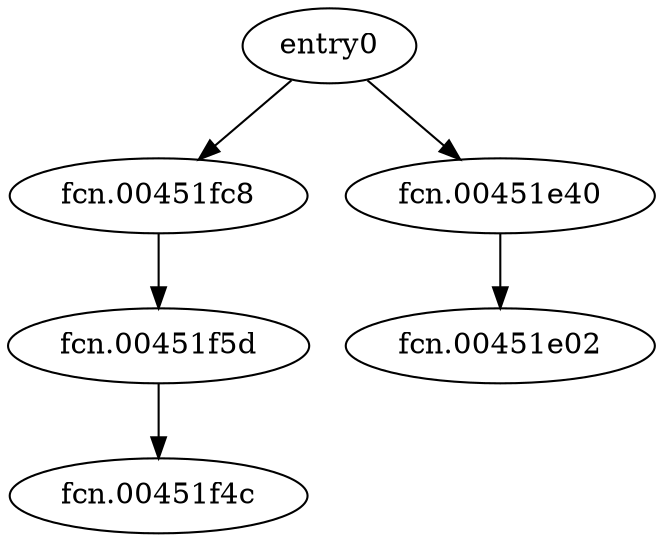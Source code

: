 digraph code {
  "0x00451dd0" [label="entry0"];
  "0x00451dd0" -> "0x00451fc8";
  "0x00451fc8" [label="fcn.00451fc8"];
  "0x00451dd0" -> "0x00451e40";
  "0x00451e40" [label="fcn.00451e40"];
  "0x00451fc8" [label="fcn.00451fc8"];
  "0x00451fc8" -> "0x00451f5d";
  "0x00451f5d" [label="fcn.00451f5d"];
  "0x00451f5d" [label="fcn.00451f5d"];
  "0x00451f5d" -> "0x00451f4c";
  "0x00451f4c" [label="fcn.00451f4c"];
  "0x00451e40" [label="fcn.00451e40"];
  "0x00451e40" -> "0x00451e02";
  "0x00451e02" [label="fcn.00451e02"];
}